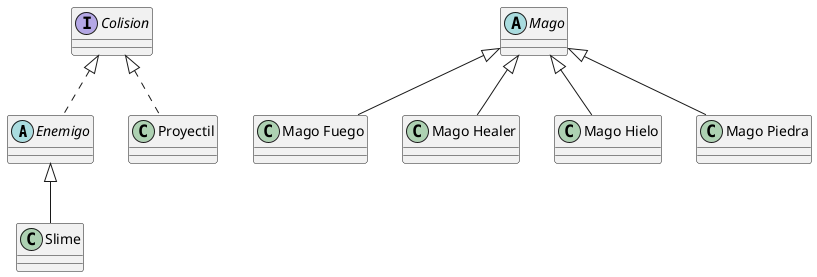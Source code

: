 @startuml
abstract class  "Enemigo"
abstract class "Mago"
class "Mago Fuego"
class "Mago Healer"
class "Mago Hielo"
class "Mago Piedra"
class "Proyectil"
class "Slime"
interface "Colision"
Enemigo <|-- Slime
Mago <|-- "Mago Fuego"
Mago <|-- "Mago Healer"
Mago <|-- "Mago Hielo"
Mago <|-- "Mago Piedra"
Colision <|.. Enemigo
Colision <|.. Proyectil
@enduml